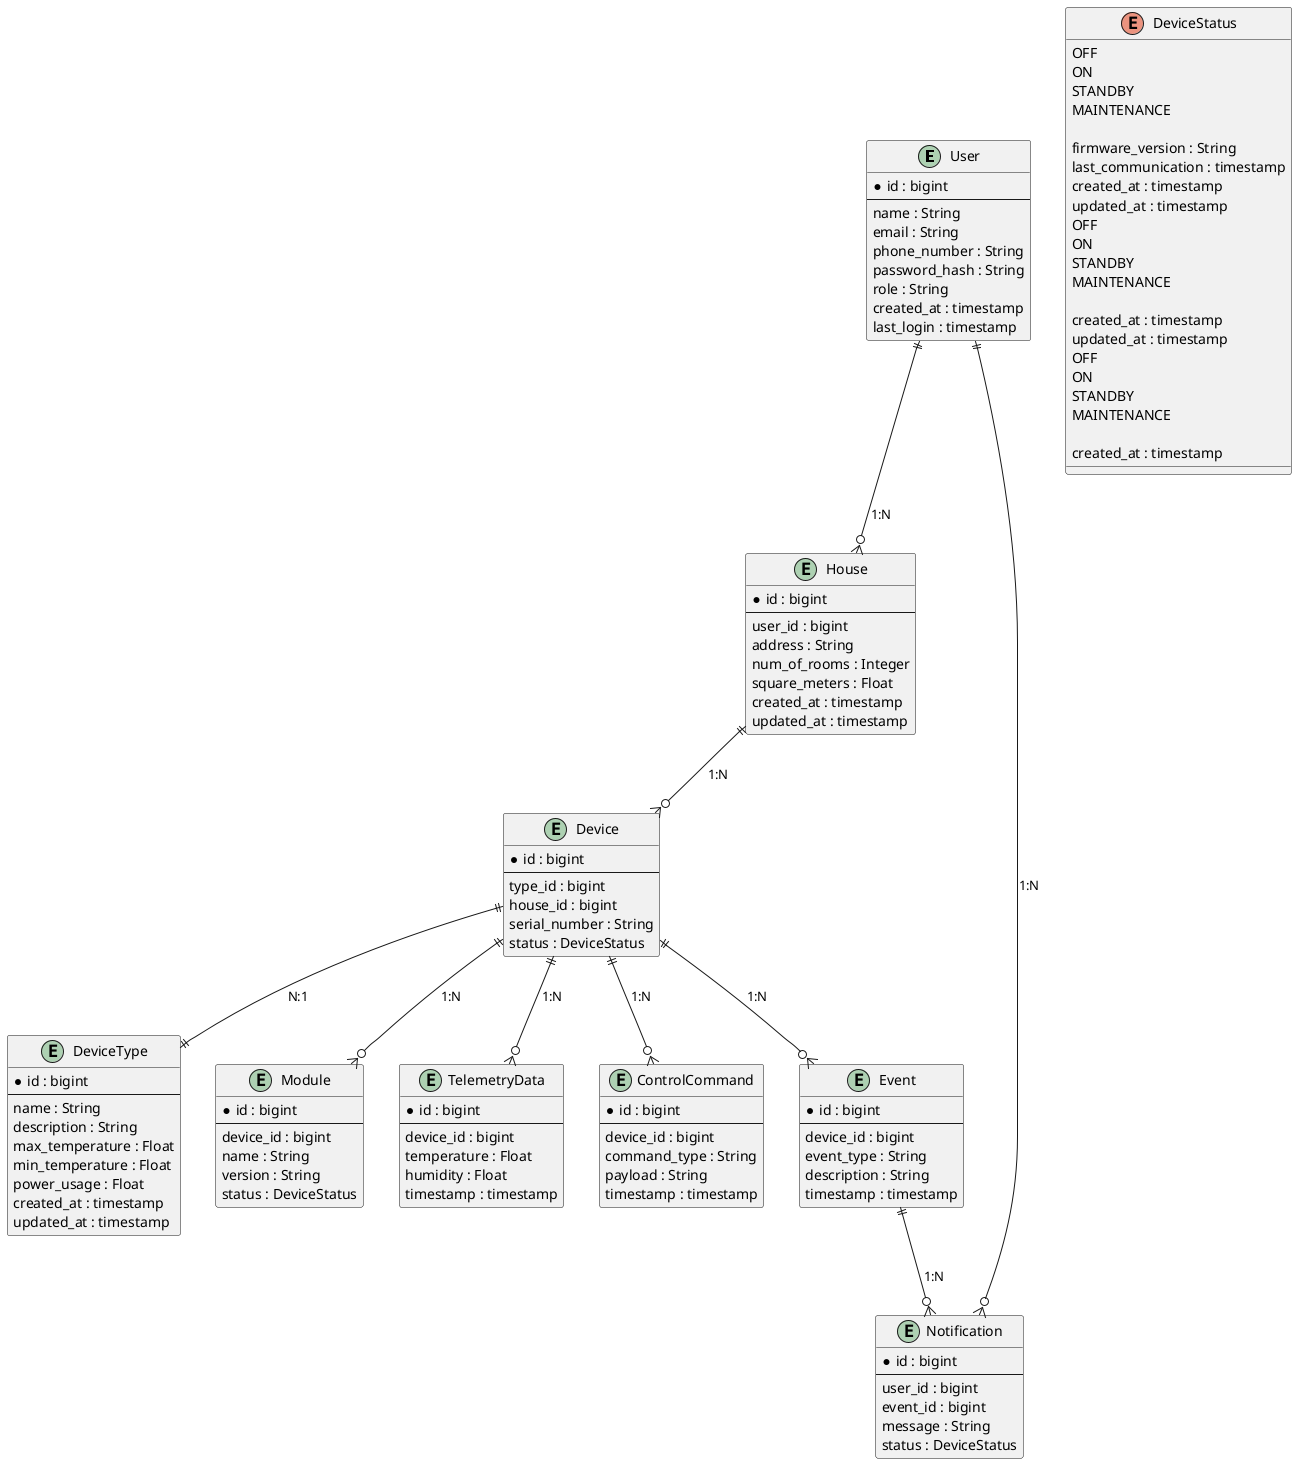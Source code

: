 @startuml

entity "User" as user {
  *id : bigint
  --
  name : String
  email : String
  phone_number : String
  password_hash : String
  role : String
  created_at : timestamp
  last_login : timestamp
}

entity "House" as house {
  *id : bigint
  --
  user_id : bigint
  address : String
  num_of_rooms : Integer
  square_meters : Float
  created_at : timestamp
  updated_at : timestamp
}

entity "Device" as device {
  *id : bigint
  --
  type_id : bigint
  house_id : bigint
  serial_number : String
  status : DeviceStatus
}

enum DeviceStatus {
  OFF
  ON
  STANDBY
  MAINTENANCE

  firmware_version : String
  last_communication : timestamp
  created_at : timestamp
  updated_at : timestamp
}

entity "DeviceType" as deviceType {
  *id : bigint
  --
  name : String
  description : String
  max_temperature : Float
  min_temperature : Float
  power_usage : Float
  created_at : timestamp
  updated_at : timestamp
}

entity "Module" as module {
  *id : bigint
  --
  device_id : bigint
  name : String
  version : String
  status : DeviceStatus
}

enum DeviceStatus {
  OFF
  ON
  STANDBY
  MAINTENANCE

  created_at : timestamp
  updated_at : timestamp
}

entity "TelemetryData" as telemetry {
  *id : bigint
  --
  device_id : bigint
  temperature : Float
  humidity : Float
  timestamp : timestamp
}

entity "ControlCommand" as command {
  *id : bigint
  --
  device_id : bigint
  command_type : String
  payload : String
  timestamp : timestamp
}

entity "Event" as event {
  *id : bigint
  --
  device_id : bigint
  event_type : String
  description : String
  timestamp : timestamp
}

entity "Notification" as notification {
  *id : bigint
  --
  user_id : bigint
  event_id : bigint
  message : String
  status : DeviceStatus
}

enum DeviceStatus {
  OFF
  ON
  STANDBY
  MAINTENANCE

  created_at : timestamp
}

user ||--o{ house : "1:N"
house ||--o{ device : "1:N"
device ||--|| deviceType : "N:1"
device ||--o{ module : "1:N"
device ||--o{ telemetry : "1:N"
device ||--o{ command : "1:N"
device ||--o{ event : "1:N"
event ||--o{ notification : "1:N"
user ||--o{ notification : "1:N"

@enduml
